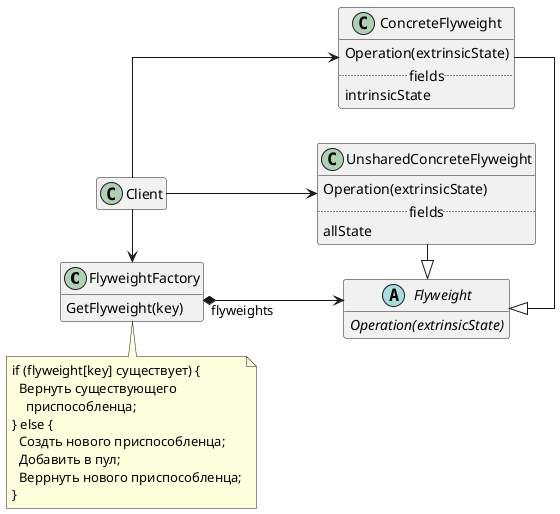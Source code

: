 @startuml
left to right direction

hide empty members

skinparam linetype ortho

class FlyweightFactory {
  GetFlyweight(key)
}
note bottom of FlyweightFactory
if (flyweight[key] существует) {
  Вернуть существующего
    приспособленца;
} else {
  Создть нового приспособленца;
  Добавить в пул;
  Веррнуть нового приспособленца;
}
end note

abstract class Flyweight {
  {abstract} Operation(extrinsicState)
}

class Client {
}

class ConcreteFlyweight {
  Operation(extrinsicState)
  ..fields..
  intrinsicState
}

class UnsharedConcreteFlyweight {
  Operation(extrinsicState)
  ..fields..
  allState
}

FlyweightFactory "flyweights" *--> Flyweight
Client -> FlyweightFactory
Client --> UnsharedConcreteFlyweight
Client --> ConcreteFlyweight
ConcreteFlyweight -|> Flyweight
UnsharedConcreteFlyweight -|> Flyweight
@enduml
